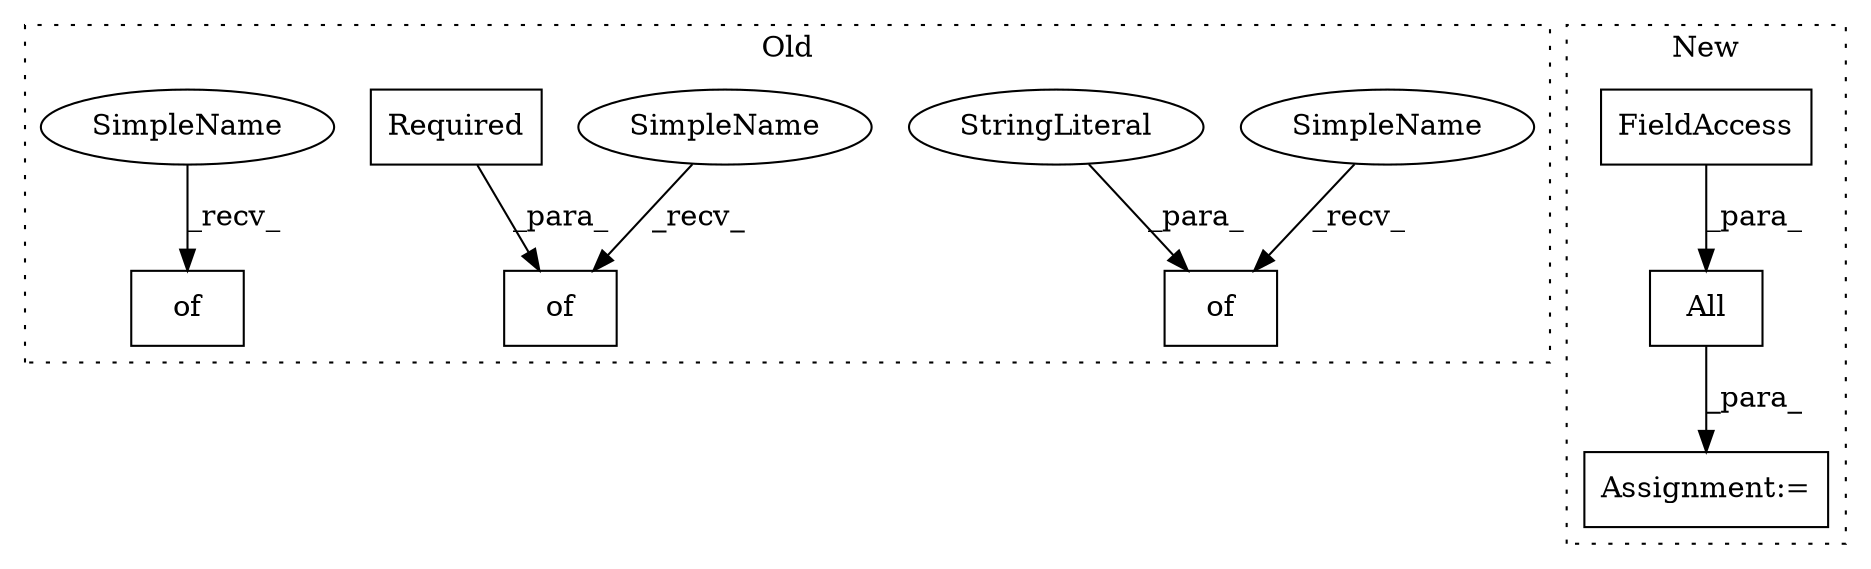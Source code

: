 digraph G {
subgraph cluster0 {
1 [label="Required" a="32" s="1126,1146" l="9,1" shape="box"];
4 [label="of" a="32" s="1112,1276" l="3,1" shape="box"];
5 [label="of" a="32" s="1939,1971" l="3,1" shape="box"];
6 [label="StringLiteral" a="45" s="1942" l="8" shape="ellipse"];
7 [label="of" a="32" s="1879,1914" l="3,1" shape="box"];
9 [label="SimpleName" a="42" s="1935" l="3" shape="ellipse"];
10 [label="SimpleName" a="42" s="1875" l="3" shape="ellipse"];
11 [label="SimpleName" a="42" s="1108" l="3" shape="ellipse"];
label = "Old";
style="dotted";
}
subgraph cluster1 {
2 [label="All" a="32" s="1836,1911" l="4,1" shape="box"];
3 [label="FieldAccess" a="22" s="1840" l="13" shape="box"];
8 [label="Assignment:=" a="7" s="1727" l="1" shape="box"];
label = "New";
style="dotted";
}
1 -> 4 [label="_para_"];
2 -> 8 [label="_para_"];
3 -> 2 [label="_para_"];
6 -> 5 [label="_para_"];
9 -> 5 [label="_recv_"];
10 -> 7 [label="_recv_"];
11 -> 4 [label="_recv_"];
}